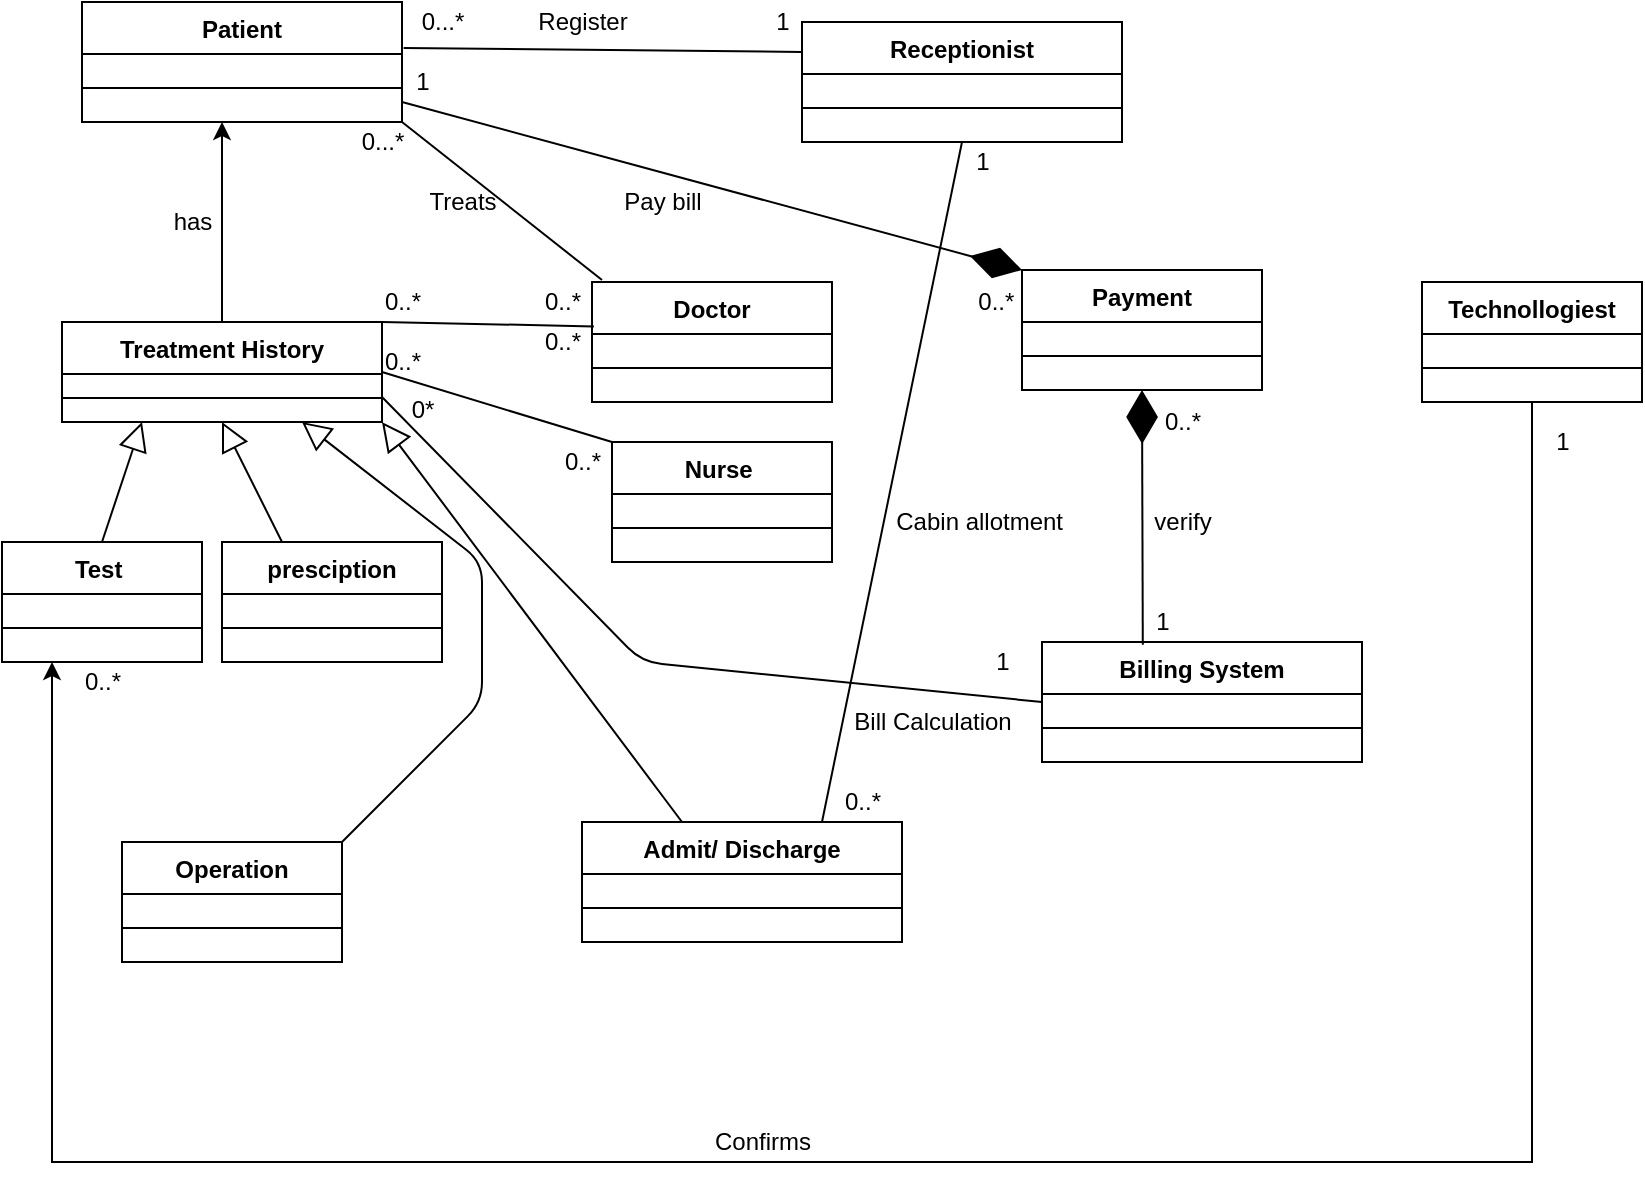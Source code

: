 <mxfile version="13.9.5" type="device"><diagram id="CuzR5ub7RmtJ6l_hiGps" name="Page-1"><mxGraphModel dx="1038" dy="631" grid="1" gridSize="10" guides="1" tooltips="1" connect="1" arrows="1" fold="1" page="1" pageScale="1" pageWidth="850" pageHeight="1100" math="0" shadow="0"><root><mxCell id="0"/><mxCell id="1" parent="0"/><mxCell id="9WYjcz5m6pJ-4Yn3vK4q-1" value="Patient" style="swimlane;fontStyle=1;align=center;verticalAlign=top;childLayout=stackLayout;horizontal=1;startSize=26;horizontalStack=0;resizeParent=1;resizeParentMax=0;resizeLast=0;collapsible=1;marginBottom=0;" vertex="1" parent="1"><mxGeometry x="50" y="60" width="160" height="60" as="geometry"/></mxCell><mxCell id="9WYjcz5m6pJ-4Yn3vK4q-3" value="" style="line;strokeWidth=1;fillColor=none;align=left;verticalAlign=middle;spacingTop=-1;spacingLeft=3;spacingRight=3;rotatable=0;labelPosition=right;points=[];portConstraint=eastwest;" vertex="1" parent="9WYjcz5m6pJ-4Yn3vK4q-1"><mxGeometry y="26" width="160" height="34" as="geometry"/></mxCell><mxCell id="9WYjcz5m6pJ-4Yn3vK4q-5" value="Receptionist" style="swimlane;fontStyle=1;align=center;verticalAlign=top;childLayout=stackLayout;horizontal=1;startSize=26;horizontalStack=0;resizeParent=1;resizeParentMax=0;resizeLast=0;collapsible=1;marginBottom=0;" vertex="1" parent="1"><mxGeometry x="410" y="70" width="160" height="60" as="geometry"/></mxCell><mxCell id="9WYjcz5m6pJ-4Yn3vK4q-7" value="" style="line;strokeWidth=1;fillColor=none;align=left;verticalAlign=middle;spacingTop=-1;spacingLeft=3;spacingRight=3;rotatable=0;labelPosition=right;points=[];portConstraint=eastwest;" vertex="1" parent="9WYjcz5m6pJ-4Yn3vK4q-5"><mxGeometry y="26" width="160" height="34" as="geometry"/></mxCell><mxCell id="9WYjcz5m6pJ-4Yn3vK4q-34" style="edgeStyle=orthogonalEdgeStyle;rounded=0;orthogonalLoop=1;jettySize=auto;html=1;exitX=0.5;exitY=0;exitDx=0;exitDy=0;" edge="1" parent="1" source="9WYjcz5m6pJ-4Yn3vK4q-10"><mxGeometry relative="1" as="geometry"><mxPoint x="120" y="120" as="targetPoint"/></mxGeometry></mxCell><mxCell id="9WYjcz5m6pJ-4Yn3vK4q-10" value="Treatment History" style="swimlane;fontStyle=1;align=center;verticalAlign=top;childLayout=stackLayout;horizontal=1;startSize=26;horizontalStack=0;resizeParent=1;resizeParentMax=0;resizeLast=0;collapsible=1;marginBottom=0;" vertex="1" parent="1"><mxGeometry x="40" y="220" width="160" height="50" as="geometry"/></mxCell><mxCell id="9WYjcz5m6pJ-4Yn3vK4q-12" value="" style="line;strokeWidth=1;fillColor=none;align=left;verticalAlign=middle;spacingTop=-1;spacingLeft=3;spacingRight=3;rotatable=0;labelPosition=right;points=[];portConstraint=eastwest;" vertex="1" parent="9WYjcz5m6pJ-4Yn3vK4q-10"><mxGeometry y="26" width="160" height="24" as="geometry"/></mxCell><mxCell id="9WYjcz5m6pJ-4Yn3vK4q-16" value="Doctor" style="swimlane;fontStyle=1;align=center;verticalAlign=top;childLayout=stackLayout;horizontal=1;startSize=26;horizontalStack=0;resizeParent=1;resizeParentMax=0;resizeLast=0;collapsible=1;marginBottom=0;" vertex="1" parent="1"><mxGeometry x="305" y="200" width="120" height="60" as="geometry"/></mxCell><mxCell id="9WYjcz5m6pJ-4Yn3vK4q-17" value="" style="line;strokeWidth=1;fillColor=none;align=left;verticalAlign=middle;spacingTop=-1;spacingLeft=3;spacingRight=3;rotatable=0;labelPosition=right;points=[];portConstraint=eastwest;" vertex="1" parent="9WYjcz5m6pJ-4Yn3vK4q-16"><mxGeometry y="26" width="120" height="34" as="geometry"/></mxCell><mxCell id="9WYjcz5m6pJ-4Yn3vK4q-18" value="Nurse " style="swimlane;fontStyle=1;align=center;verticalAlign=top;childLayout=stackLayout;horizontal=1;startSize=26;horizontalStack=0;resizeParent=1;resizeParentMax=0;resizeLast=0;collapsible=1;marginBottom=0;" vertex="1" parent="1"><mxGeometry x="315" y="280" width="110" height="60" as="geometry"/></mxCell><mxCell id="9WYjcz5m6pJ-4Yn3vK4q-19" value="" style="line;strokeWidth=1;fillColor=none;align=left;verticalAlign=middle;spacingTop=-1;spacingLeft=3;spacingRight=3;rotatable=0;labelPosition=right;points=[];portConstraint=eastwest;" vertex="1" parent="9WYjcz5m6pJ-4Yn3vK4q-18"><mxGeometry y="26" width="110" height="34" as="geometry"/></mxCell><mxCell id="9WYjcz5m6pJ-4Yn3vK4q-20" value="presciption" style="swimlane;fontStyle=1;align=center;verticalAlign=top;childLayout=stackLayout;horizontal=1;startSize=26;horizontalStack=0;resizeParent=1;resizeParentMax=0;resizeLast=0;collapsible=1;marginBottom=0;" vertex="1" parent="1"><mxGeometry x="120" y="330" width="110" height="60" as="geometry"/></mxCell><mxCell id="9WYjcz5m6pJ-4Yn3vK4q-70" value="" style="edgeStyle=none;html=1;endSize=12;endArrow=block;endFill=0;entryX=0.5;entryY=1;entryDx=0;entryDy=0;" edge="1" parent="9WYjcz5m6pJ-4Yn3vK4q-20" target="9WYjcz5m6pJ-4Yn3vK4q-10"><mxGeometry width="160" relative="1" as="geometry"><mxPoint x="30" as="sourcePoint"/><mxPoint x="190" as="targetPoint"/></mxGeometry></mxCell><mxCell id="9WYjcz5m6pJ-4Yn3vK4q-21" value="" style="line;strokeWidth=1;fillColor=none;align=left;verticalAlign=middle;spacingTop=-1;spacingLeft=3;spacingRight=3;rotatable=0;labelPosition=right;points=[];portConstraint=eastwest;" vertex="1" parent="9WYjcz5m6pJ-4Yn3vK4q-20"><mxGeometry y="26" width="110" height="34" as="geometry"/></mxCell><mxCell id="9WYjcz5m6pJ-4Yn3vK4q-22" value="Test " style="swimlane;fontStyle=1;align=center;verticalAlign=top;childLayout=stackLayout;horizontal=1;startSize=26;horizontalStack=0;resizeParent=1;resizeParentMax=0;resizeLast=0;collapsible=1;marginBottom=0;" vertex="1" parent="1"><mxGeometry x="10" y="330" width="100" height="60" as="geometry"/></mxCell><mxCell id="9WYjcz5m6pJ-4Yn3vK4q-71" value="" style="edgeStyle=none;html=1;endSize=12;endArrow=block;endFill=0;entryX=0.25;entryY=1;entryDx=0;entryDy=0;" edge="1" parent="9WYjcz5m6pJ-4Yn3vK4q-22" target="9WYjcz5m6pJ-4Yn3vK4q-10"><mxGeometry width="160" relative="1" as="geometry"><mxPoint x="50" as="sourcePoint"/><mxPoint x="210" as="targetPoint"/></mxGeometry></mxCell><mxCell id="9WYjcz5m6pJ-4Yn3vK4q-23" value="" style="line;strokeWidth=1;fillColor=none;align=left;verticalAlign=middle;spacingTop=-1;spacingLeft=3;spacingRight=3;rotatable=0;labelPosition=right;points=[];portConstraint=eastwest;" vertex="1" parent="9WYjcz5m6pJ-4Yn3vK4q-22"><mxGeometry y="26" width="100" height="34" as="geometry"/></mxCell><mxCell id="9WYjcz5m6pJ-4Yn3vK4q-24" value="Payment" style="swimlane;fontStyle=1;align=center;verticalAlign=top;childLayout=stackLayout;horizontal=1;startSize=26;horizontalStack=0;resizeParent=1;resizeParentMax=0;resizeLast=0;collapsible=1;marginBottom=0;" vertex="1" parent="1"><mxGeometry x="520" y="194" width="120" height="60" as="geometry"/></mxCell><mxCell id="9WYjcz5m6pJ-4Yn3vK4q-25" value="" style="line;strokeWidth=1;fillColor=none;align=left;verticalAlign=middle;spacingTop=-1;spacingLeft=3;spacingRight=3;rotatable=0;labelPosition=right;points=[];portConstraint=eastwest;" vertex="1" parent="9WYjcz5m6pJ-4Yn3vK4q-24"><mxGeometry y="26" width="120" height="34" as="geometry"/></mxCell><mxCell id="9WYjcz5m6pJ-4Yn3vK4q-26" value="Billing System" style="swimlane;fontStyle=1;align=center;verticalAlign=top;childLayout=stackLayout;horizontal=1;startSize=26;horizontalStack=0;resizeParent=1;resizeParentMax=0;resizeLast=0;collapsible=1;marginBottom=0;" vertex="1" parent="1"><mxGeometry x="530" y="380" width="160" height="60" as="geometry"/></mxCell><mxCell id="9WYjcz5m6pJ-4Yn3vK4q-27" value="" style="line;strokeWidth=1;fillColor=none;align=left;verticalAlign=middle;spacingTop=-1;spacingLeft=3;spacingRight=3;rotatable=0;labelPosition=right;points=[];portConstraint=eastwest;" vertex="1" parent="9WYjcz5m6pJ-4Yn3vK4q-26"><mxGeometry y="26" width="160" height="34" as="geometry"/></mxCell><mxCell id="9WYjcz5m6pJ-4Yn3vK4q-59" style="edgeStyle=orthogonalEdgeStyle;rounded=0;orthogonalLoop=1;jettySize=auto;html=1;exitX=0.5;exitY=1;exitDx=0;exitDy=0;entryX=0.25;entryY=1;entryDx=0;entryDy=0;" edge="1" parent="1" source="9WYjcz5m6pJ-4Yn3vK4q-28" target="9WYjcz5m6pJ-4Yn3vK4q-22"><mxGeometry relative="1" as="geometry"><mxPoint x="140" y="540" as="targetPoint"/><Array as="points"><mxPoint x="775" y="640"/><mxPoint x="35" y="640"/></Array></mxGeometry></mxCell><mxCell id="9WYjcz5m6pJ-4Yn3vK4q-28" value="Technollogiest" style="swimlane;fontStyle=1;align=center;verticalAlign=top;childLayout=stackLayout;horizontal=1;startSize=26;horizontalStack=0;resizeParent=1;resizeParentMax=0;resizeLast=0;collapsible=1;marginBottom=0;" vertex="1" parent="1"><mxGeometry x="720" y="200" width="110" height="60" as="geometry"/></mxCell><mxCell id="9WYjcz5m6pJ-4Yn3vK4q-29" value="" style="line;strokeWidth=1;fillColor=none;align=left;verticalAlign=middle;spacingTop=-1;spacingLeft=3;spacingRight=3;rotatable=0;labelPosition=right;points=[];portConstraint=eastwest;" vertex="1" parent="9WYjcz5m6pJ-4Yn3vK4q-28"><mxGeometry y="26" width="110" height="34" as="geometry"/></mxCell><mxCell id="9WYjcz5m6pJ-4Yn3vK4q-30" value="Admit/ Discharge" style="swimlane;fontStyle=1;align=center;verticalAlign=top;childLayout=stackLayout;horizontal=1;startSize=26;horizontalStack=0;resizeParent=1;resizeParentMax=0;resizeLast=0;collapsible=1;marginBottom=0;" vertex="1" parent="1"><mxGeometry x="300" y="470" width="160" height="60" as="geometry"/></mxCell><mxCell id="9WYjcz5m6pJ-4Yn3vK4q-90" value="" style="edgeStyle=none;html=1;endSize=12;endArrow=block;endFill=0;entryX=1;entryY=1;entryDx=0;entryDy=0;" edge="1" parent="9WYjcz5m6pJ-4Yn3vK4q-30" target="9WYjcz5m6pJ-4Yn3vK4q-10"><mxGeometry width="160" relative="1" as="geometry"><mxPoint x="50" as="sourcePoint"/><mxPoint x="-10" y="-90" as="targetPoint"/></mxGeometry></mxCell><mxCell id="9WYjcz5m6pJ-4Yn3vK4q-31" value="" style="line;strokeWidth=1;fillColor=none;align=left;verticalAlign=middle;spacingTop=-1;spacingLeft=3;spacingRight=3;rotatable=0;labelPosition=right;points=[];portConstraint=eastwest;" vertex="1" parent="9WYjcz5m6pJ-4Yn3vK4q-30"><mxGeometry y="26" width="160" height="34" as="geometry"/></mxCell><mxCell id="9WYjcz5m6pJ-4Yn3vK4q-32" value="Operation" style="swimlane;fontStyle=1;align=center;verticalAlign=top;childLayout=stackLayout;horizontal=1;startSize=26;horizontalStack=0;resizeParent=1;resizeParentMax=0;resizeLast=0;collapsible=1;marginBottom=0;" vertex="1" parent="1"><mxGeometry x="70" y="480" width="110" height="60" as="geometry"/></mxCell><mxCell id="9WYjcz5m6pJ-4Yn3vK4q-33" value="" style="line;strokeWidth=1;fillColor=none;align=left;verticalAlign=middle;spacingTop=-1;spacingLeft=3;spacingRight=3;rotatable=0;labelPosition=right;points=[];portConstraint=eastwest;" vertex="1" parent="9WYjcz5m6pJ-4Yn3vK4q-32"><mxGeometry y="26" width="110" height="34" as="geometry"/></mxCell><mxCell id="9WYjcz5m6pJ-4Yn3vK4q-35" value="has" style="text;html=1;align=center;verticalAlign=middle;resizable=0;points=[];autosize=1;" vertex="1" parent="1"><mxGeometry x="90" y="160" width="30" height="20" as="geometry"/></mxCell><mxCell id="9WYjcz5m6pJ-4Yn3vK4q-36" value="" style="endArrow=none;html=1;exitX=1.005;exitY=0.383;exitDx=0;exitDy=0;entryX=0;entryY=0.25;entryDx=0;entryDy=0;exitPerimeter=0;" edge="1" parent="1" source="9WYjcz5m6pJ-4Yn3vK4q-1" target="9WYjcz5m6pJ-4Yn3vK4q-5"><mxGeometry width="50" height="50" relative="1" as="geometry"><mxPoint x="250" y="120" as="sourcePoint"/><mxPoint x="300" y="70" as="targetPoint"/></mxGeometry></mxCell><mxCell id="9WYjcz5m6pJ-4Yn3vK4q-39" value="Register" style="text;html=1;align=center;verticalAlign=middle;resizable=0;points=[];autosize=1;" vertex="1" parent="1"><mxGeometry x="270" y="60" width="60" height="20" as="geometry"/></mxCell><mxCell id="9WYjcz5m6pJ-4Yn3vK4q-40" value="0...*" style="text;html=1;align=center;verticalAlign=middle;resizable=0;points=[];autosize=1;" vertex="1" parent="1"><mxGeometry x="210" y="60" width="40" height="20" as="geometry"/></mxCell><mxCell id="9WYjcz5m6pJ-4Yn3vK4q-41" value="1" style="text;html=1;align=center;verticalAlign=middle;resizable=0;points=[];autosize=1;" vertex="1" parent="1"><mxGeometry x="390" y="60" width="20" height="20" as="geometry"/></mxCell><mxCell id="9WYjcz5m6pJ-4Yn3vK4q-42" value="" style="endArrow=none;html=1;entryX=0.5;entryY=1;entryDx=0;entryDy=0;exitX=0.75;exitY=0;exitDx=0;exitDy=0;" edge="1" parent="1" source="9WYjcz5m6pJ-4Yn3vK4q-30" target="9WYjcz5m6pJ-4Yn3vK4q-5"><mxGeometry width="50" height="50" relative="1" as="geometry"><mxPoint x="450" y="200" as="sourcePoint"/><mxPoint x="500" y="150" as="targetPoint"/></mxGeometry></mxCell><mxCell id="9WYjcz5m6pJ-4Yn3vK4q-43" value="Cabin allotment&amp;nbsp;" style="text;html=1;align=center;verticalAlign=middle;resizable=0;points=[];autosize=1;" vertex="1" parent="1"><mxGeometry x="450" y="310" width="100" height="20" as="geometry"/></mxCell><mxCell id="9WYjcz5m6pJ-4Yn3vK4q-44" value="" style="endArrow=diamondThin;endFill=1;endSize=24;html=1;entryX=0.5;entryY=1;entryDx=0;entryDy=0;exitX=0.315;exitY=0.023;exitDx=0;exitDy=0;exitPerimeter=0;" edge="1" parent="1" source="9WYjcz5m6pJ-4Yn3vK4q-26" target="9WYjcz5m6pJ-4Yn3vK4q-24"><mxGeometry width="160" relative="1" as="geometry"><mxPoint x="560" y="370" as="sourcePoint"/><mxPoint x="720" y="370" as="targetPoint"/></mxGeometry></mxCell><mxCell id="9WYjcz5m6pJ-4Yn3vK4q-45" value="0..*" style="text;html=1;align=center;verticalAlign=middle;resizable=0;points=[];autosize=1;" vertex="1" parent="1"><mxGeometry x="425" y="450" width="30" height="20" as="geometry"/></mxCell><mxCell id="9WYjcz5m6pJ-4Yn3vK4q-46" value="1" style="text;html=1;align=center;verticalAlign=middle;resizable=0;points=[];autosize=1;" vertex="1" parent="1"><mxGeometry x="490" y="130" width="20" height="20" as="geometry"/></mxCell><mxCell id="9WYjcz5m6pJ-4Yn3vK4q-47" value="" style="endArrow=diamondThin;endFill=1;endSize=24;html=1;entryX=0;entryY=0;entryDx=0;entryDy=0;" edge="1" parent="1" target="9WYjcz5m6pJ-4Yn3vK4q-24"><mxGeometry width="160" relative="1" as="geometry"><mxPoint x="210" y="110" as="sourcePoint"/><mxPoint x="370" y="110" as="targetPoint"/></mxGeometry></mxCell><mxCell id="9WYjcz5m6pJ-4Yn3vK4q-48" value="&amp;nbsp;0..*" style="text;html=1;align=center;verticalAlign=middle;resizable=0;points=[];autosize=1;" vertex="1" parent="1"><mxGeometry x="485" y="200" width="40" height="20" as="geometry"/></mxCell><mxCell id="9WYjcz5m6pJ-4Yn3vK4q-50" value="1" style="text;html=1;align=center;verticalAlign=middle;resizable=0;points=[];autosize=1;" vertex="1" parent="1"><mxGeometry x="210" y="90" width="20" height="20" as="geometry"/></mxCell><mxCell id="9WYjcz5m6pJ-4Yn3vK4q-51" value="Pay bill" style="text;html=1;align=center;verticalAlign=middle;resizable=0;points=[];autosize=1;" vertex="1" parent="1"><mxGeometry x="315" y="150" width="50" height="20" as="geometry"/></mxCell><mxCell id="9WYjcz5m6pJ-4Yn3vK4q-54" value="0..*" style="text;html=1;align=center;verticalAlign=middle;resizable=0;points=[];autosize=1;" vertex="1" parent="1"><mxGeometry x="585" y="260" width="30" height="20" as="geometry"/></mxCell><mxCell id="9WYjcz5m6pJ-4Yn3vK4q-55" value="1" style="text;html=1;align=center;verticalAlign=middle;resizable=0;points=[];autosize=1;" vertex="1" parent="1"><mxGeometry x="580" y="360" width="20" height="20" as="geometry"/></mxCell><mxCell id="9WYjcz5m6pJ-4Yn3vK4q-61" value="0..*" style="text;html=1;align=center;verticalAlign=middle;resizable=0;points=[];autosize=1;" vertex="1" parent="1"><mxGeometry x="45" y="390" width="30" height="20" as="geometry"/></mxCell><mxCell id="9WYjcz5m6pJ-4Yn3vK4q-62" value="Confirms" style="text;html=1;align=center;verticalAlign=middle;resizable=0;points=[];autosize=1;" vertex="1" parent="1"><mxGeometry x="360" y="620" width="60" height="20" as="geometry"/></mxCell><mxCell id="9WYjcz5m6pJ-4Yn3vK4q-63" value="1" style="text;html=1;align=center;verticalAlign=middle;resizable=0;points=[];autosize=1;" vertex="1" parent="1"><mxGeometry x="780" y="270" width="20" height="20" as="geometry"/></mxCell><mxCell id="9WYjcz5m6pJ-4Yn3vK4q-64" value="verify" style="text;html=1;align=center;verticalAlign=middle;resizable=0;points=[];autosize=1;" vertex="1" parent="1"><mxGeometry x="580" y="310" width="40" height="20" as="geometry"/></mxCell><mxCell id="9WYjcz5m6pJ-4Yn3vK4q-69" value="" style="edgeStyle=none;html=1;endSize=12;endArrow=block;endFill=0;entryX=0.75;entryY=1;entryDx=0;entryDy=0;exitX=1;exitY=0;exitDx=0;exitDy=0;" edge="1" parent="1" source="9WYjcz5m6pJ-4Yn3vK4q-32" target="9WYjcz5m6pJ-4Yn3vK4q-10"><mxGeometry width="160" relative="1" as="geometry"><mxPoint x="470" y="370" as="sourcePoint"/><mxPoint x="630" y="370" as="targetPoint"/><Array as="points"><mxPoint x="250" y="410"/><mxPoint x="250" y="340"/></Array></mxGeometry></mxCell><mxCell id="9WYjcz5m6pJ-4Yn3vK4q-72" value="" style="endArrow=none;html=1;exitX=1;exitY=0.75;exitDx=0;exitDy=0;entryX=0;entryY=0.5;entryDx=0;entryDy=0;" edge="1" parent="1" source="9WYjcz5m6pJ-4Yn3vK4q-10" target="9WYjcz5m6pJ-4Yn3vK4q-26"><mxGeometry width="50" height="50" relative="1" as="geometry"><mxPoint x="200" y="290" as="sourcePoint"/><mxPoint x="250" y="240" as="targetPoint"/><Array as="points"><mxPoint x="330" y="390"/></Array></mxGeometry></mxCell><mxCell id="9WYjcz5m6pJ-4Yn3vK4q-73" value="Bill Calculation" style="text;html=1;align=center;verticalAlign=middle;resizable=0;points=[];autosize=1;" vertex="1" parent="1"><mxGeometry x="430" y="410" width="90" height="20" as="geometry"/></mxCell><mxCell id="9WYjcz5m6pJ-4Yn3vK4q-74" value="1" style="text;html=1;align=center;verticalAlign=middle;resizable=0;points=[];autosize=1;" vertex="1" parent="1"><mxGeometry x="500" y="380" width="20" height="20" as="geometry"/></mxCell><mxCell id="9WYjcz5m6pJ-4Yn3vK4q-78" value="0*" style="text;html=1;align=center;verticalAlign=middle;resizable=0;points=[];autosize=1;" vertex="1" parent="1"><mxGeometry x="205" y="254" width="30" height="20" as="geometry"/></mxCell><mxCell id="9WYjcz5m6pJ-4Yn3vK4q-79" value="" style="endArrow=none;html=1;exitX=1;exitY=0.5;exitDx=0;exitDy=0;entryX=0;entryY=0;entryDx=0;entryDy=0;" edge="1" parent="1" source="9WYjcz5m6pJ-4Yn3vK4q-10" target="9WYjcz5m6pJ-4Yn3vK4q-18"><mxGeometry width="50" height="50" relative="1" as="geometry"><mxPoint x="200" y="270" as="sourcePoint"/><mxPoint x="250" y="220" as="targetPoint"/></mxGeometry></mxCell><mxCell id="9WYjcz5m6pJ-4Yn3vK4q-80" value="0..*" style="text;html=1;align=center;verticalAlign=middle;resizable=0;points=[];autosize=1;" vertex="1" parent="1"><mxGeometry x="195" y="230" width="30" height="20" as="geometry"/></mxCell><mxCell id="9WYjcz5m6pJ-4Yn3vK4q-81" value="0..*" style="text;html=1;align=center;verticalAlign=middle;resizable=0;points=[];autosize=1;" vertex="1" parent="1"><mxGeometry x="285" y="280" width="30" height="20" as="geometry"/></mxCell><mxCell id="9WYjcz5m6pJ-4Yn3vK4q-82" value="" style="endArrow=none;html=1;exitX=1;exitY=0;exitDx=0;exitDy=0;entryX=0.008;entryY=0.37;entryDx=0;entryDy=0;entryPerimeter=0;" edge="1" parent="1" source="9WYjcz5m6pJ-4Yn3vK4q-10" target="9WYjcz5m6pJ-4Yn3vK4q-16"><mxGeometry width="50" height="50" relative="1" as="geometry"><mxPoint x="200" y="250" as="sourcePoint"/><mxPoint x="250" y="200" as="targetPoint"/></mxGeometry></mxCell><mxCell id="9WYjcz5m6pJ-4Yn3vK4q-83" value="0..*" style="text;html=1;align=center;verticalAlign=middle;resizable=0;points=[];autosize=1;" vertex="1" parent="1"><mxGeometry x="195" y="200" width="30" height="20" as="geometry"/></mxCell><mxCell id="9WYjcz5m6pJ-4Yn3vK4q-84" value="0..*" style="text;html=1;align=center;verticalAlign=middle;resizable=0;points=[];autosize=1;" vertex="1" parent="1"><mxGeometry x="275" y="200" width="30" height="20" as="geometry"/></mxCell><mxCell id="9WYjcz5m6pJ-4Yn3vK4q-85" value="" style="endArrow=none;html=1;exitX=1;exitY=1;exitDx=0;exitDy=0;entryX=1.167;entryY=-0.05;entryDx=0;entryDy=0;entryPerimeter=0;" edge="1" parent="1" source="9WYjcz5m6pJ-4Yn3vK4q-1" target="9WYjcz5m6pJ-4Yn3vK4q-84"><mxGeometry width="50" height="50" relative="1" as="geometry"><mxPoint x="200" y="170" as="sourcePoint"/><mxPoint x="250" y="120" as="targetPoint"/></mxGeometry></mxCell><mxCell id="9WYjcz5m6pJ-4Yn3vK4q-86" value="0..*" style="text;html=1;align=center;verticalAlign=middle;resizable=0;points=[];autosize=1;" vertex="1" parent="1"><mxGeometry x="275" y="220" width="30" height="20" as="geometry"/></mxCell><mxCell id="9WYjcz5m6pJ-4Yn3vK4q-88" value="0...*" style="text;html=1;align=center;verticalAlign=middle;resizable=0;points=[];autosize=1;" vertex="1" parent="1"><mxGeometry x="180" y="120" width="40" height="20" as="geometry"/></mxCell><mxCell id="9WYjcz5m6pJ-4Yn3vK4q-89" value="Treats" style="text;html=1;align=center;verticalAlign=middle;resizable=0;points=[];autosize=1;" vertex="1" parent="1"><mxGeometry x="215" y="150" width="50" height="20" as="geometry"/></mxCell></root></mxGraphModel></diagram></mxfile>